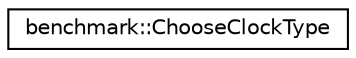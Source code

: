 digraph "Graphical Class Hierarchy"
{
 // LATEX_PDF_SIZE
  edge [fontname="Helvetica",fontsize="10",labelfontname="Helvetica",labelfontsize="10"];
  node [fontname="Helvetica",fontsize="10",shape=record];
  rankdir="LR";
  Node0 [label="benchmark::ChooseClockType",height=0.2,width=0.4,color="black", fillcolor="white", style="filled",URL="$structbenchmark_1_1ChooseClockType.html",tooltip=" "];
}
